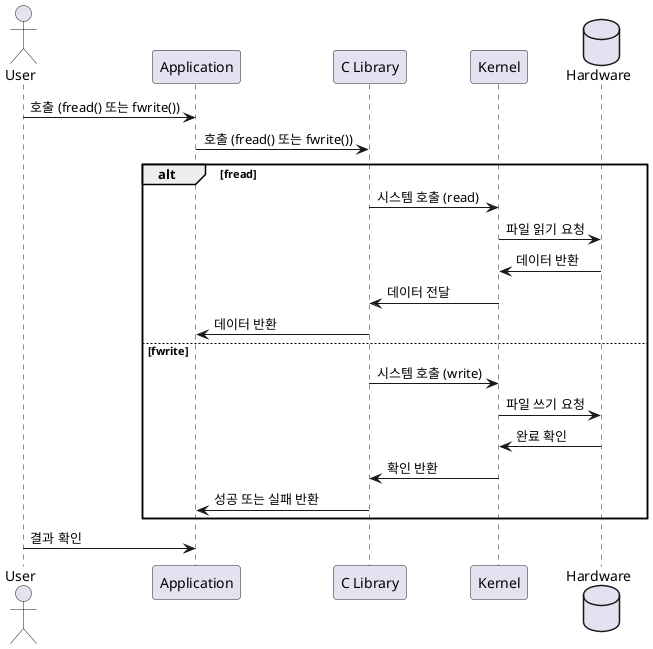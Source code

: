 @startuml
actor User
participant "Application" as App
participant "C Library" as CLib
participant "Kernel" as Kernel
database "Hardware" as HW

User -> App: 호출 (fread() 또는 fwrite())
App -> CLib: 호출 (fread() 또는 fwrite())

alt fread
    CLib -> Kernel: 시스템 호출 (read)
    Kernel -> HW: 파일 읽기 요청
    HW -> Kernel: 데이터 반환
    Kernel -> CLib: 데이터 전달
    CLib -> App: 데이터 반환
else fwrite
    CLib -> Kernel: 시스템 호출 (write)
    Kernel -> HW: 파일 쓰기 요청
    HW -> Kernel: 완료 확인
    Kernel -> CLib: 확인 반환
    CLib -> App: 성공 또는 실패 반환
end

User -> App: 결과 확인
@enduml
